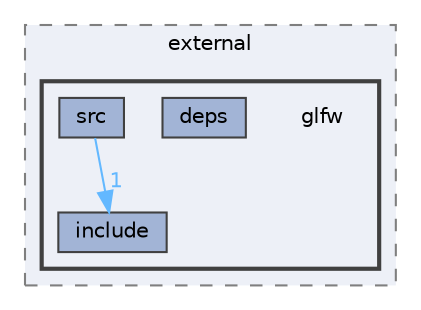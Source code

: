 digraph "C:/Users/HP/Documents/GitHub/Minero-Game/Classes/lib/external/glfw"
{
 // LATEX_PDF_SIZE
  bgcolor="transparent";
  edge [fontname=Helvetica,fontsize=10,labelfontname=Helvetica,labelfontsize=10];
  node [fontname=Helvetica,fontsize=10,shape=box,height=0.2,width=0.4];
  compound=true
  subgraph clusterdir_4473c3b8b3a72f40ee9691f4d9c64615 {
    graph [ bgcolor="#edf0f7", pencolor="grey50", label="external", fontname=Helvetica,fontsize=10 style="filled,dashed", URL="dir_4473c3b8b3a72f40ee9691f4d9c64615.html",tooltip=""]
  subgraph clusterdir_19a80b4015146fbd019a613b7cf5b8ab {
    graph [ bgcolor="#edf0f7", pencolor="grey25", label="", fontname=Helvetica,fontsize=10 style="filled,bold", URL="dir_19a80b4015146fbd019a613b7cf5b8ab.html",tooltip=""]
    dir_19a80b4015146fbd019a613b7cf5b8ab [shape=plaintext, label="glfw"];
  dir_85a0b1e293158829db3756c6001f6213 [label="deps", fillcolor="#a2b4d6", color="grey25", style="filled", URL="dir_85a0b1e293158829db3756c6001f6213.html",tooltip=""];
  dir_d6c44e73e5c066b9fcba8cea7c5e7892 [label="include", fillcolor="#a2b4d6", color="grey25", style="filled", URL="dir_d6c44e73e5c066b9fcba8cea7c5e7892.html",tooltip=""];
  dir_fd5ae0b881a99035807ca03c9b8d8389 [label="src", fillcolor="#a2b4d6", color="grey25", style="filled", URL="dir_fd5ae0b881a99035807ca03c9b8d8389.html",tooltip=""];
  }
  }
  dir_fd5ae0b881a99035807ca03c9b8d8389->dir_d6c44e73e5c066b9fcba8cea7c5e7892 [headlabel="1", labeldistance=1.5 headhref="dir_000283_000172.html" href="dir_000283_000172.html" color="steelblue1" fontcolor="steelblue1"];
}
